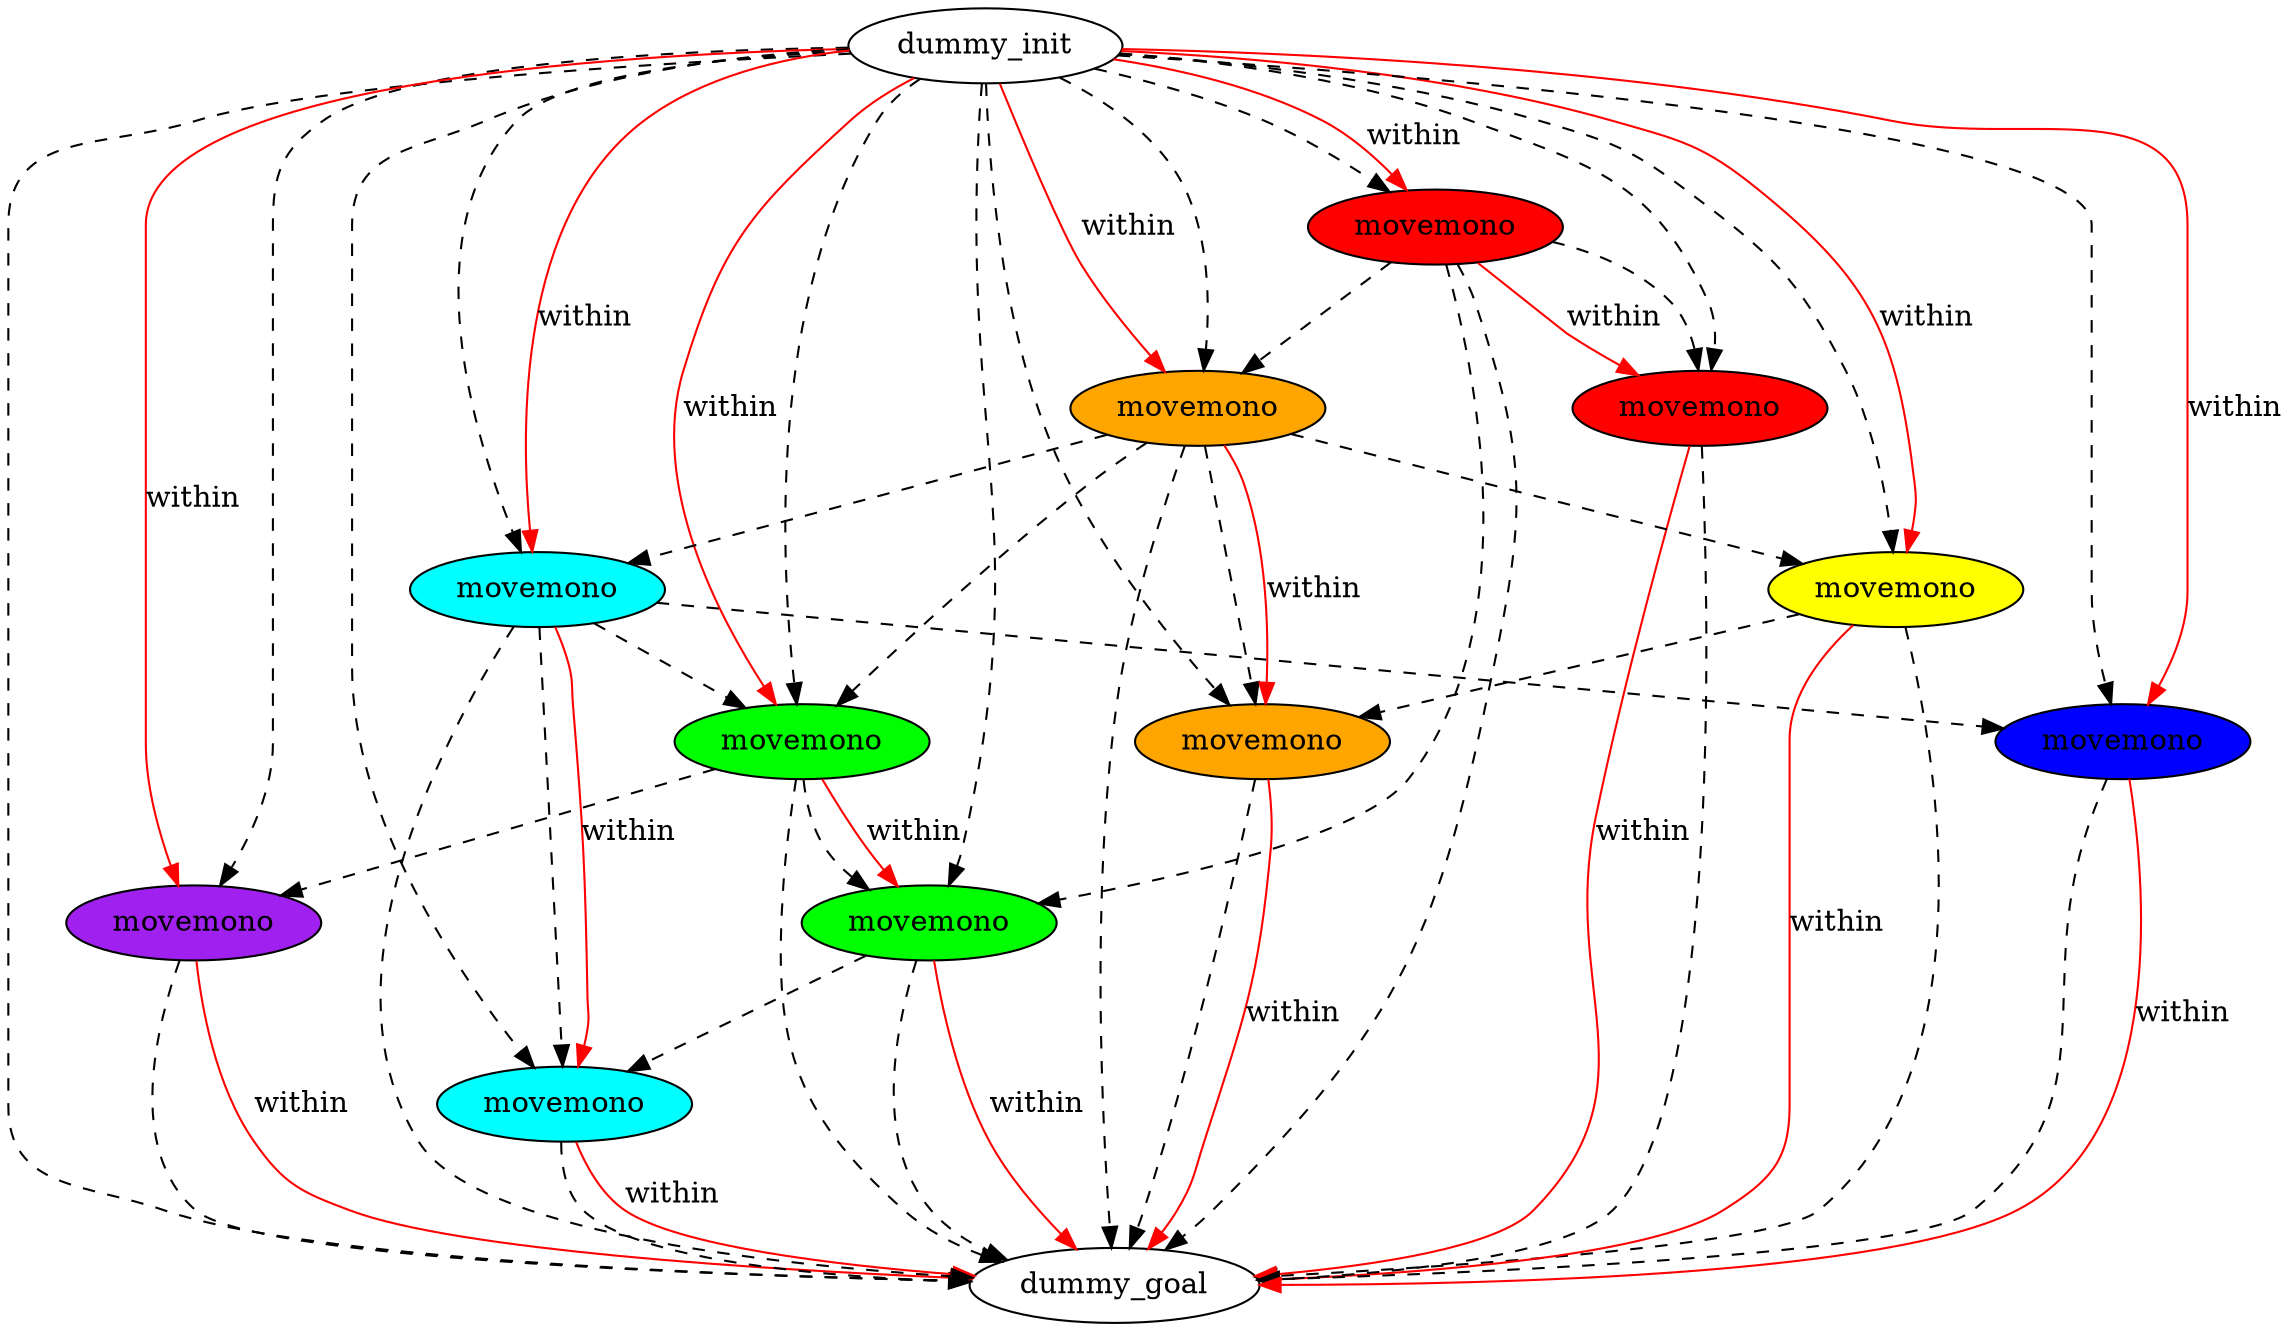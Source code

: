 digraph {
	"14298cda-671c-6188-033e-8407c1d61461" [label=dummy_init fillcolor=white style=filled]
	"d1bcc682-adec-d2af-ffaa-7ca4fa1ea962" [label=dummy_goal fillcolor=white style=filled]
	"fb4871ba-5807-4a73-c208-de1113a9f0dc" [label=movemono fillcolor=purple style=filled]
	"133cfda9-19af-398c-75e5-da4cdc8ac2d8" [label=movemono fillcolor=cyan style=filled]
	"1efbe9e6-d2a9-3ca4-5889-cce888d8a4e0" [label=movemono fillcolor=cyan style=filled]
	"e763a7e4-fe6c-dc53-c216-f00029778e8d" [label=movemono fillcolor=yellow style=filled]
	"13324398-7f00-f92b-48f5-946b135818a8" [label=movemono fillcolor=red style=filled]
	"48d9baed-c6eb-1e2d-f21d-fcaeea628d49" [label=movemono fillcolor=red style=filled]
	"7a138888-116c-f03d-7b87-aa88e88993d9" [label=movemono fillcolor=green style=filled]
	"54607616-7b6a-8c93-ebf8-a0dd7ba2bd59" [label=movemono fillcolor=green style=filled]
	"5eb89a85-2ccc-66f9-ae5d-de5da745e41e" [label=movemono fillcolor=blue style=filled]
	"8e7395ab-00b8-2fdc-e719-93b275d0cb02" [label=movemono fillcolor=orange style=filled]
	"f9085055-888e-ccda-ddac-8c5461c16b29" [label=movemono fillcolor=orange style=filled]
	"f9085055-888e-ccda-ddac-8c5461c16b29" -> "1efbe9e6-d2a9-3ca4-5889-cce888d8a4e0" [color=black style=dashed]
	"54607616-7b6a-8c93-ebf8-a0dd7ba2bd59" -> "fb4871ba-5807-4a73-c208-de1113a9f0dc" [color=black style=dashed]
	"14298cda-671c-6188-033e-8407c1d61461" -> "d1bcc682-adec-d2af-ffaa-7ca4fa1ea962" [color=black style=dashed]
	"f9085055-888e-ccda-ddac-8c5461c16b29" -> "8e7395ab-00b8-2fdc-e719-93b275d0cb02" [color=black style=dashed]
	"f9085055-888e-ccda-ddac-8c5461c16b29" -> "54607616-7b6a-8c93-ebf8-a0dd7ba2bd59" [color=black style=dashed]
	"14298cda-671c-6188-033e-8407c1d61461" -> "1efbe9e6-d2a9-3ca4-5889-cce888d8a4e0" [color=black style=dashed]
	"fb4871ba-5807-4a73-c208-de1113a9f0dc" -> "d1bcc682-adec-d2af-ffaa-7ca4fa1ea962" [color=black style=dashed]
	"f9085055-888e-ccda-ddac-8c5461c16b29" -> "d1bcc682-adec-d2af-ffaa-7ca4fa1ea962" [color=black style=dashed]
	"48d9baed-c6eb-1e2d-f21d-fcaeea628d49" -> "7a138888-116c-f03d-7b87-aa88e88993d9" [color=black style=dashed]
	"14298cda-671c-6188-033e-8407c1d61461" -> "8e7395ab-00b8-2fdc-e719-93b275d0cb02" [color=black style=dashed]
	"14298cda-671c-6188-033e-8407c1d61461" -> "54607616-7b6a-8c93-ebf8-a0dd7ba2bd59" [color=black style=dashed]
	"14298cda-671c-6188-033e-8407c1d61461" -> "5eb89a85-2ccc-66f9-ae5d-de5da745e41e" [color=black style=dashed]
	"14298cda-671c-6188-033e-8407c1d61461" -> "13324398-7f00-f92b-48f5-946b135818a8" [color=black style=dashed]
	"7a138888-116c-f03d-7b87-aa88e88993d9" -> "133cfda9-19af-398c-75e5-da4cdc8ac2d8" [color=black style=dashed]
	"1efbe9e6-d2a9-3ca4-5889-cce888d8a4e0" -> "d1bcc682-adec-d2af-ffaa-7ca4fa1ea962" [color=black style=dashed]
	"14298cda-671c-6188-033e-8407c1d61461" -> "fb4871ba-5807-4a73-c208-de1113a9f0dc" [color=black style=dashed]
	"14298cda-671c-6188-033e-8407c1d61461" -> "f9085055-888e-ccda-ddac-8c5461c16b29" [color=black style=dashed]
	"8e7395ab-00b8-2fdc-e719-93b275d0cb02" -> "d1bcc682-adec-d2af-ffaa-7ca4fa1ea962" [color=black style=dashed]
	"54607616-7b6a-8c93-ebf8-a0dd7ba2bd59" -> "d1bcc682-adec-d2af-ffaa-7ca4fa1ea962" [color=black style=dashed]
	"5eb89a85-2ccc-66f9-ae5d-de5da745e41e" -> "d1bcc682-adec-d2af-ffaa-7ca4fa1ea962" [color=black style=dashed]
	"13324398-7f00-f92b-48f5-946b135818a8" -> "d1bcc682-adec-d2af-ffaa-7ca4fa1ea962" [color=black style=dashed]
	"1efbe9e6-d2a9-3ca4-5889-cce888d8a4e0" -> "5eb89a85-2ccc-66f9-ae5d-de5da745e41e" [color=black style=dashed]
	"1efbe9e6-d2a9-3ca4-5889-cce888d8a4e0" -> "54607616-7b6a-8c93-ebf8-a0dd7ba2bd59" [color=black style=dashed]
	"48d9baed-c6eb-1e2d-f21d-fcaeea628d49" -> "f9085055-888e-ccda-ddac-8c5461c16b29" [color=black style=dashed]
	"7a138888-116c-f03d-7b87-aa88e88993d9" -> "d1bcc682-adec-d2af-ffaa-7ca4fa1ea962" [color=black style=dashed]
	"e763a7e4-fe6c-dc53-c216-f00029778e8d" -> "d1bcc682-adec-d2af-ffaa-7ca4fa1ea962" [color=black style=dashed]
	"14298cda-671c-6188-033e-8407c1d61461" -> "48d9baed-c6eb-1e2d-f21d-fcaeea628d49" [color=black style=dashed]
	"54607616-7b6a-8c93-ebf8-a0dd7ba2bd59" -> "7a138888-116c-f03d-7b87-aa88e88993d9" [color=black style=dashed]
	"e763a7e4-fe6c-dc53-c216-f00029778e8d" -> "8e7395ab-00b8-2fdc-e719-93b275d0cb02" [color=black style=dashed]
	"14298cda-671c-6188-033e-8407c1d61461" -> "133cfda9-19af-398c-75e5-da4cdc8ac2d8" [color=black style=dashed]
	"48d9baed-c6eb-1e2d-f21d-fcaeea628d49" -> "d1bcc682-adec-d2af-ffaa-7ca4fa1ea962" [color=black style=dashed]
	"f9085055-888e-ccda-ddac-8c5461c16b29" -> "e763a7e4-fe6c-dc53-c216-f00029778e8d" [color=black style=dashed]
	"133cfda9-19af-398c-75e5-da4cdc8ac2d8" -> "d1bcc682-adec-d2af-ffaa-7ca4fa1ea962" [color=black style=dashed]
	"48d9baed-c6eb-1e2d-f21d-fcaeea628d49" -> "13324398-7f00-f92b-48f5-946b135818a8" [color=black style=dashed]
	"1efbe9e6-d2a9-3ca4-5889-cce888d8a4e0" -> "133cfda9-19af-398c-75e5-da4cdc8ac2d8" [color=black style=dashed]
	"14298cda-671c-6188-033e-8407c1d61461" -> "7a138888-116c-f03d-7b87-aa88e88993d9" [color=black style=dashed]
	"14298cda-671c-6188-033e-8407c1d61461" -> "e763a7e4-fe6c-dc53-c216-f00029778e8d" [color=black style=dashed]
	"14298cda-671c-6188-033e-8407c1d61461" -> "5eb89a85-2ccc-66f9-ae5d-de5da745e41e" [label=within color=red]
	"14298cda-671c-6188-033e-8407c1d61461" -> "e763a7e4-fe6c-dc53-c216-f00029778e8d" [label=within color=red]
	"f9085055-888e-ccda-ddac-8c5461c16b29" -> "8e7395ab-00b8-2fdc-e719-93b275d0cb02" [label=within color=red]
	"13324398-7f00-f92b-48f5-946b135818a8" -> "d1bcc682-adec-d2af-ffaa-7ca4fa1ea962" [label=within color=red]
	"14298cda-671c-6188-033e-8407c1d61461" -> "54607616-7b6a-8c93-ebf8-a0dd7ba2bd59" [label=within color=red]
	"133cfda9-19af-398c-75e5-da4cdc8ac2d8" -> "d1bcc682-adec-d2af-ffaa-7ca4fa1ea962" [label=within color=red]
	"14298cda-671c-6188-033e-8407c1d61461" -> "fb4871ba-5807-4a73-c208-de1113a9f0dc" [label=within color=red]
	"14298cda-671c-6188-033e-8407c1d61461" -> "48d9baed-c6eb-1e2d-f21d-fcaeea628d49" [label=within color=red]
	"14298cda-671c-6188-033e-8407c1d61461" -> "1efbe9e6-d2a9-3ca4-5889-cce888d8a4e0" [label=within color=red]
	"fb4871ba-5807-4a73-c208-de1113a9f0dc" -> "d1bcc682-adec-d2af-ffaa-7ca4fa1ea962" [label=within color=red]
	"14298cda-671c-6188-033e-8407c1d61461" -> "f9085055-888e-ccda-ddac-8c5461c16b29" [label=within color=red]
	"e763a7e4-fe6c-dc53-c216-f00029778e8d" -> "d1bcc682-adec-d2af-ffaa-7ca4fa1ea962" [label=within color=red]
	"8e7395ab-00b8-2fdc-e719-93b275d0cb02" -> "d1bcc682-adec-d2af-ffaa-7ca4fa1ea962" [label=within color=red]
	"48d9baed-c6eb-1e2d-f21d-fcaeea628d49" -> "13324398-7f00-f92b-48f5-946b135818a8" [label=within color=red]
	"5eb89a85-2ccc-66f9-ae5d-de5da745e41e" -> "d1bcc682-adec-d2af-ffaa-7ca4fa1ea962" [label=within color=red]
	"54607616-7b6a-8c93-ebf8-a0dd7ba2bd59" -> "7a138888-116c-f03d-7b87-aa88e88993d9" [label=within color=red]
	"7a138888-116c-f03d-7b87-aa88e88993d9" -> "d1bcc682-adec-d2af-ffaa-7ca4fa1ea962" [label=within color=red]
	"1efbe9e6-d2a9-3ca4-5889-cce888d8a4e0" -> "133cfda9-19af-398c-75e5-da4cdc8ac2d8" [label=within color=red]
}
